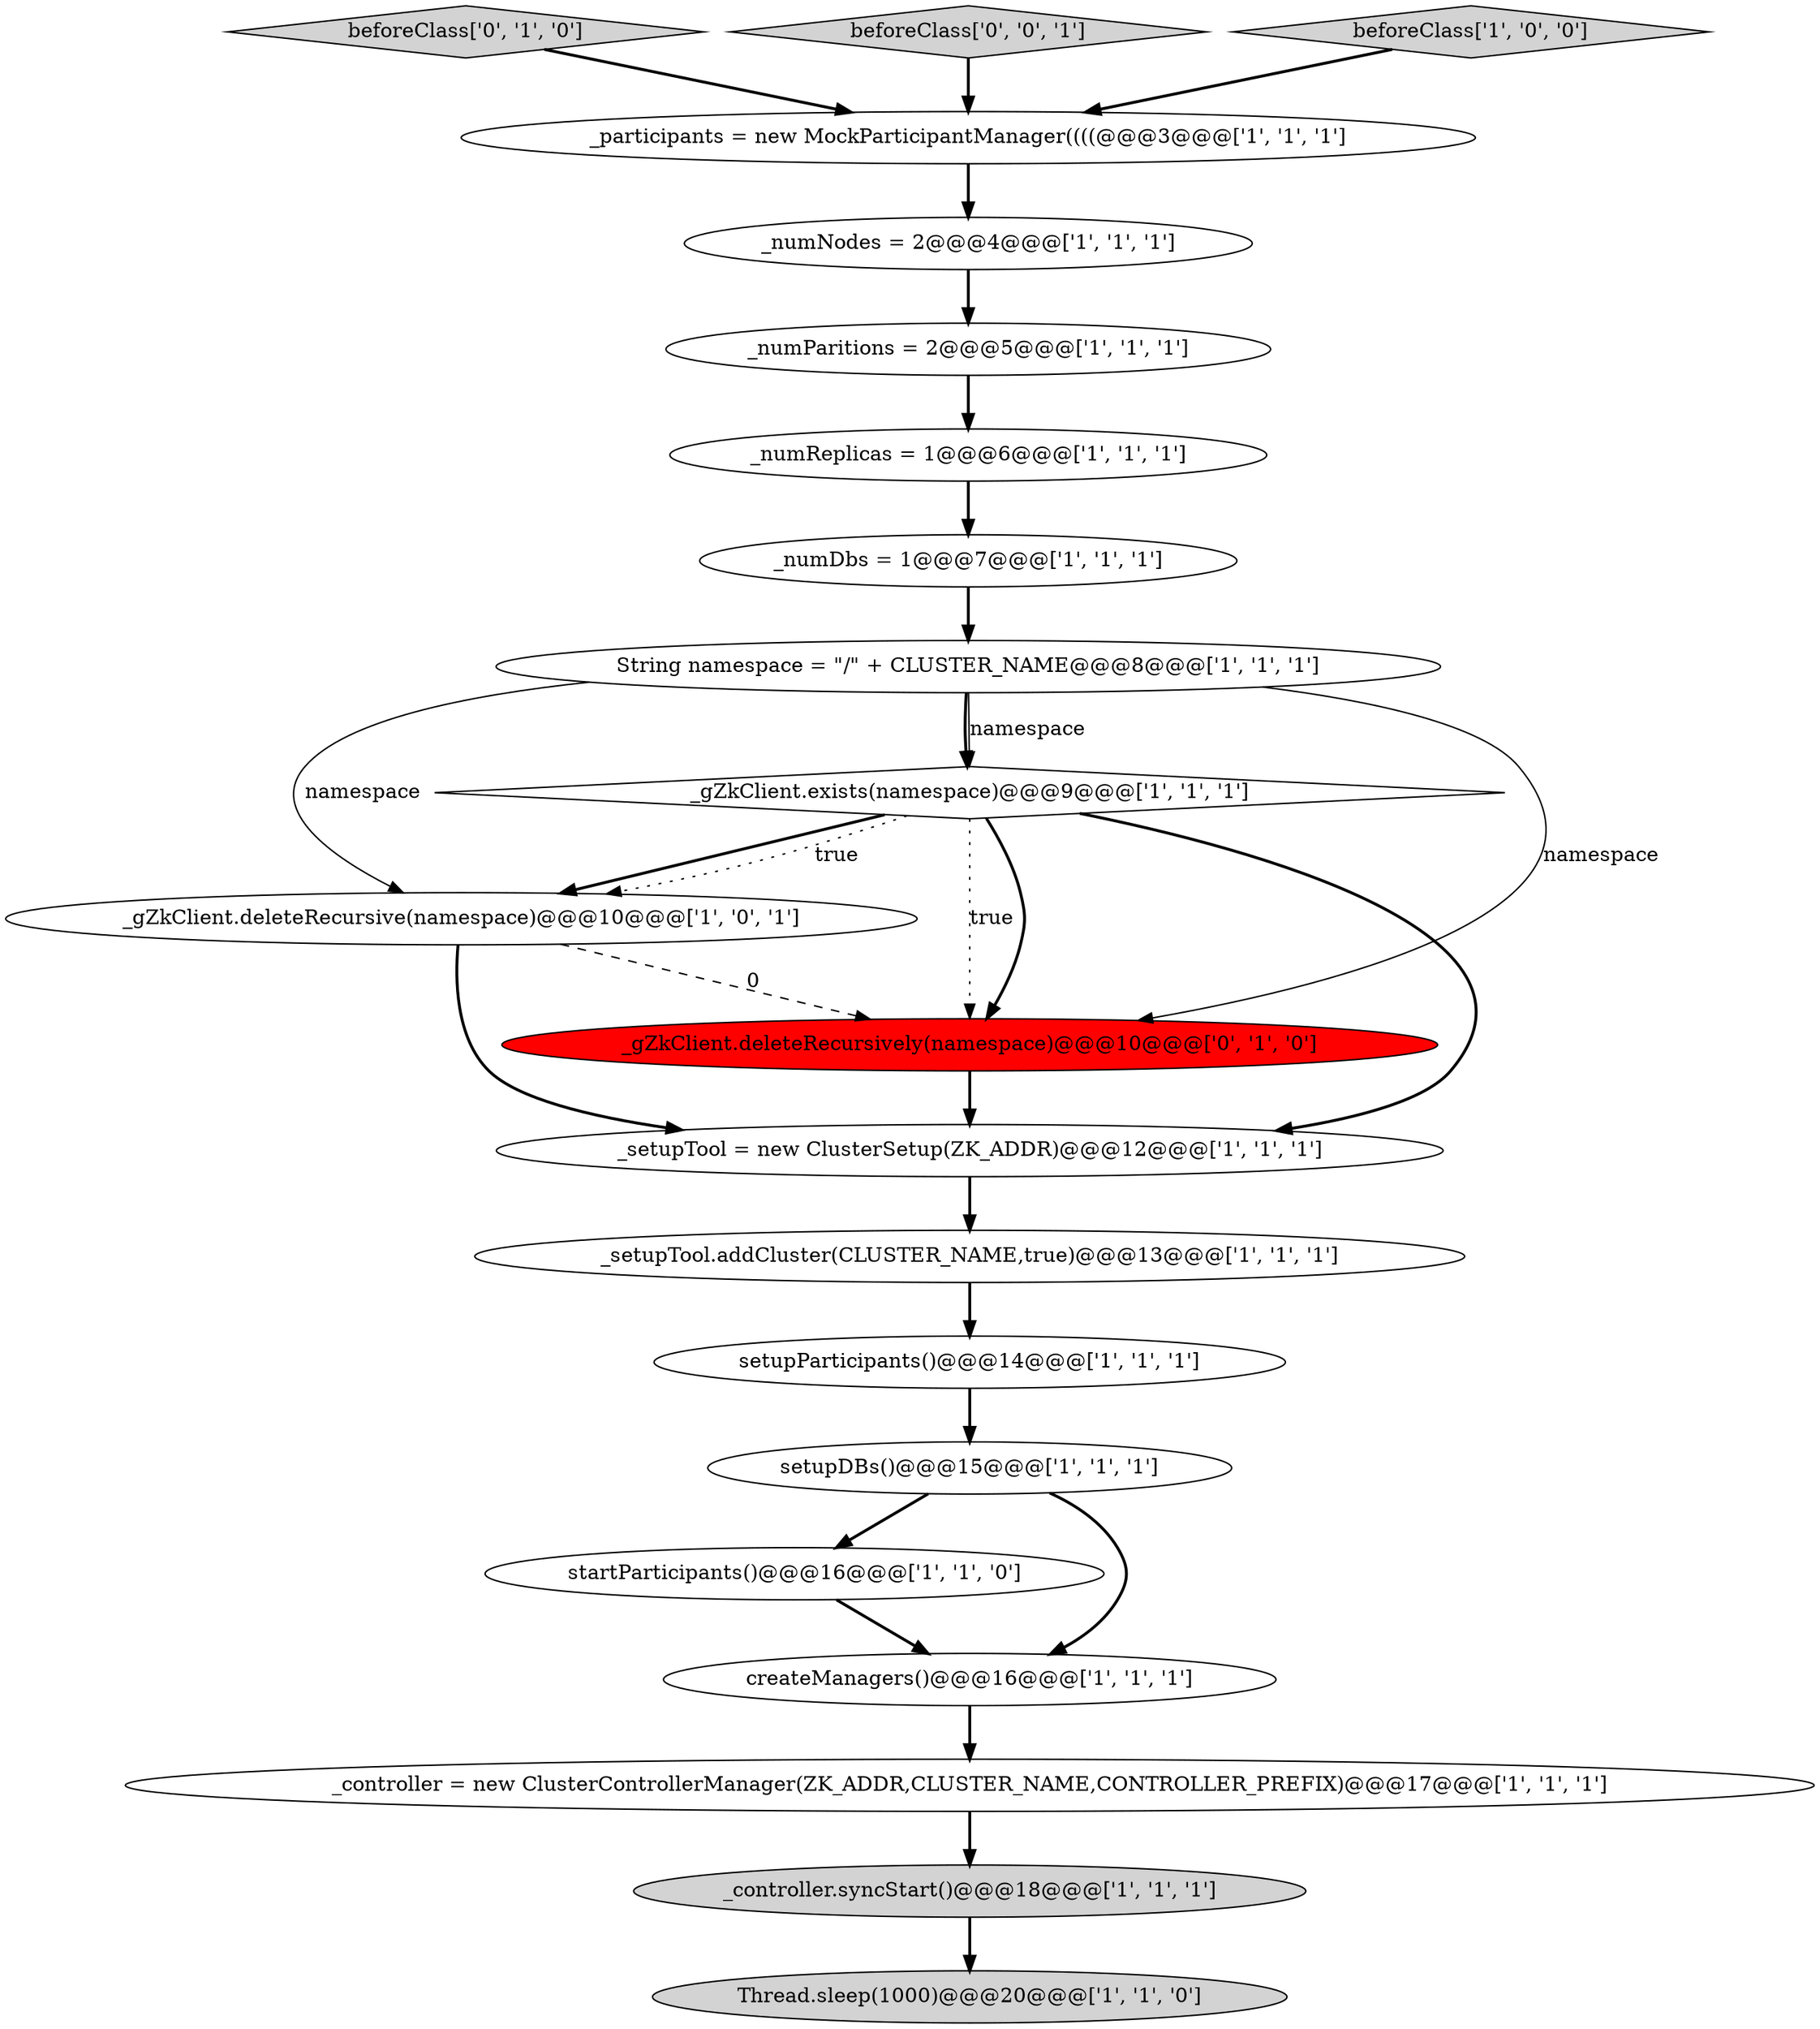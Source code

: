 digraph {
2 [style = filled, label = "createManagers()@@@16@@@['1', '1', '1']", fillcolor = white, shape = ellipse image = "AAA0AAABBB1BBB"];
8 [style = filled, label = "_participants = new MockParticipantManager((((@@@3@@@['1', '1', '1']", fillcolor = white, shape = ellipse image = "AAA0AAABBB1BBB"];
9 [style = filled, label = "_gZkClient.deleteRecursive(namespace)@@@10@@@['1', '0', '1']", fillcolor = white, shape = ellipse image = "AAA0AAABBB1BBB"];
15 [style = filled, label = "_numNodes = 2@@@4@@@['1', '1', '1']", fillcolor = white, shape = ellipse image = "AAA0AAABBB1BBB"];
12 [style = filled, label = "startParticipants()@@@16@@@['1', '1', '0']", fillcolor = white, shape = ellipse image = "AAA0AAABBB1BBB"];
18 [style = filled, label = "beforeClass['0', '1', '0']", fillcolor = lightgray, shape = diamond image = "AAA0AAABBB2BBB"];
5 [style = filled, label = "_gZkClient.exists(namespace)@@@9@@@['1', '1', '1']", fillcolor = white, shape = diamond image = "AAA0AAABBB1BBB"];
7 [style = filled, label = "_numParitions = 2@@@5@@@['1', '1', '1']", fillcolor = white, shape = ellipse image = "AAA0AAABBB1BBB"];
20 [style = filled, label = "beforeClass['0', '0', '1']", fillcolor = lightgray, shape = diamond image = "AAA0AAABBB3BBB"];
14 [style = filled, label = "_controller.syncStart()@@@18@@@['1', '1', '1']", fillcolor = lightgray, shape = ellipse image = "AAA0AAABBB1BBB"];
17 [style = filled, label = "String namespace = \"/\" + CLUSTER_NAME@@@8@@@['1', '1', '1']", fillcolor = white, shape = ellipse image = "AAA0AAABBB1BBB"];
1 [style = filled, label = "_numDbs = 1@@@7@@@['1', '1', '1']", fillcolor = white, shape = ellipse image = "AAA0AAABBB1BBB"];
6 [style = filled, label = "_numReplicas = 1@@@6@@@['1', '1', '1']", fillcolor = white, shape = ellipse image = "AAA0AAABBB1BBB"];
0 [style = filled, label = "Thread.sleep(1000)@@@20@@@['1', '1', '0']", fillcolor = lightgray, shape = ellipse image = "AAA0AAABBB1BBB"];
19 [style = filled, label = "_gZkClient.deleteRecursively(namespace)@@@10@@@['0', '1', '0']", fillcolor = red, shape = ellipse image = "AAA1AAABBB2BBB"];
13 [style = filled, label = "setupDBs()@@@15@@@['1', '1', '1']", fillcolor = white, shape = ellipse image = "AAA0AAABBB1BBB"];
16 [style = filled, label = "beforeClass['1', '0', '0']", fillcolor = lightgray, shape = diamond image = "AAA0AAABBB1BBB"];
10 [style = filled, label = "_setupTool = new ClusterSetup(ZK_ADDR)@@@12@@@['1', '1', '1']", fillcolor = white, shape = ellipse image = "AAA0AAABBB1BBB"];
4 [style = filled, label = "setupParticipants()@@@14@@@['1', '1', '1']", fillcolor = white, shape = ellipse image = "AAA0AAABBB1BBB"];
11 [style = filled, label = "_setupTool.addCluster(CLUSTER_NAME,true)@@@13@@@['1', '1', '1']", fillcolor = white, shape = ellipse image = "AAA0AAABBB1BBB"];
3 [style = filled, label = "_controller = new ClusterControllerManager(ZK_ADDR,CLUSTER_NAME,CONTROLLER_PREFIX)@@@17@@@['1', '1', '1']", fillcolor = white, shape = ellipse image = "AAA0AAABBB1BBB"];
5->10 [style = bold, label=""];
17->5 [style = bold, label=""];
8->15 [style = bold, label=""];
15->7 [style = bold, label=""];
5->9 [style = bold, label=""];
16->8 [style = bold, label=""];
5->19 [style = dotted, label="true"];
2->3 [style = bold, label=""];
4->13 [style = bold, label=""];
3->14 [style = bold, label=""];
11->4 [style = bold, label=""];
19->10 [style = bold, label=""];
9->10 [style = bold, label=""];
17->9 [style = solid, label="namespace"];
1->17 [style = bold, label=""];
9->19 [style = dashed, label="0"];
5->19 [style = bold, label=""];
6->1 [style = bold, label=""];
12->2 [style = bold, label=""];
20->8 [style = bold, label=""];
13->12 [style = bold, label=""];
17->5 [style = solid, label="namespace"];
14->0 [style = bold, label=""];
7->6 [style = bold, label=""];
5->9 [style = dotted, label="true"];
18->8 [style = bold, label=""];
17->19 [style = solid, label="namespace"];
13->2 [style = bold, label=""];
10->11 [style = bold, label=""];
}
